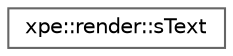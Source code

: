 digraph "Graphical Class Hierarchy"
{
 // LATEX_PDF_SIZE
  bgcolor="transparent";
  edge [fontname=Helvetica,fontsize=10,labelfontname=Helvetica,labelfontsize=10];
  node [fontname=Helvetica,fontsize=10,shape=box,height=0.2,width=0.4];
  rankdir="LR";
  Node0 [id="Node000000",label="xpe::render::sText",height=0.2,width=0.4,color="grey40", fillcolor="white", style="filled",URL="$structxpe_1_1render_1_1s_text.html",tooltip=" "];
}
